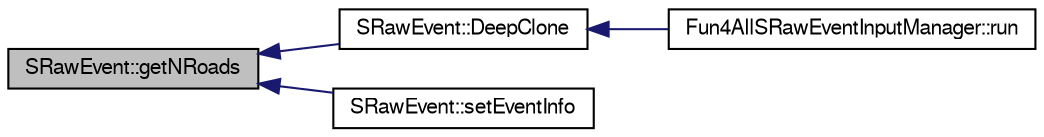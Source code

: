digraph "SRawEvent::getNRoads"
{
  bgcolor="transparent";
  edge [fontname="FreeSans",fontsize="10",labelfontname="FreeSans",labelfontsize="10"];
  node [fontname="FreeSans",fontsize="10",shape=record];
  rankdir="LR";
  Node1 [label="SRawEvent::getNRoads",height=0.2,width=0.4,color="black", fillcolor="grey75", style="filled" fontcolor="black"];
  Node1 -> Node2 [dir="back",color="midnightblue",fontsize="10",style="solid",fontname="FreeSans"];
  Node2 [label="SRawEvent::DeepClone",height=0.2,width=0.4,color="black",URL="$d5/d83/classSRawEvent.html#ad51593b8a33085c35b0a2ffefb3c4282"];
  Node2 -> Node3 [dir="back",color="midnightblue",fontsize="10",style="solid",fontname="FreeSans"];
  Node3 [label="Fun4AllSRawEventInputManager::run",height=0.2,width=0.4,color="black",URL="$d5/dd4/classFun4AllSRawEventInputManager.html#a6fb883458d575781c7ae1da38ecf30dd"];
  Node1 -> Node4 [dir="back",color="midnightblue",fontsize="10",style="solid",fontname="FreeSans"];
  Node4 [label="SRawEvent::setEventInfo",height=0.2,width=0.4,color="black",URL="$d5/d83/classSRawEvent.html#aa2c13ed45fb6c0d5f054f98593e842ef",tooltip="Set the event info from another event. "];
}

